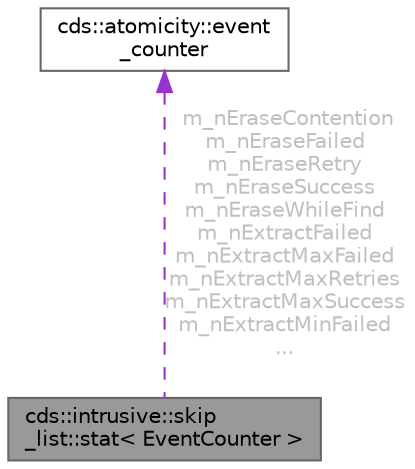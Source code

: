 digraph "cds::intrusive::skip_list::stat&lt; EventCounter &gt;"
{
 // LATEX_PDF_SIZE
  bgcolor="transparent";
  edge [fontname=Helvetica,fontsize=10,labelfontname=Helvetica,labelfontsize=10];
  node [fontname=Helvetica,fontsize=10,shape=box,height=0.2,width=0.4];
  Node1 [id="Node000001",label="cds::intrusive::skip\l_list::stat\< EventCounter \>",height=0.2,width=0.4,color="gray40", fillcolor="grey60", style="filled", fontcolor="black",tooltip="SkipListSet internal statistics"];
  Node2 -> Node1 [id="edge1_Node000001_Node000002",dir="back",color="darkorchid3",style="dashed",tooltip=" ",label=" m_nEraseContention\nm_nEraseFailed\nm_nEraseRetry\nm_nEraseSuccess\nm_nEraseWhileFind\nm_nExtractFailed\nm_nExtractMaxFailed\nm_nExtractMaxRetries\nm_nExtractMaxSuccess\nm_nExtractMinFailed\n...",fontcolor="grey" ];
  Node2 [id="Node000002",label="cds::atomicity::event\l_counter",height=0.2,width=0.4,color="gray40", fillcolor="white", style="filled",URL="$classcds_1_1atomicity_1_1event__counter.html",tooltip="Atomic event counter."];
}
